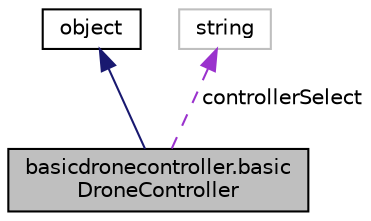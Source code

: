 digraph "basicdronecontroller.basicDroneController"
{
  edge [fontname="Helvetica",fontsize="10",labelfontname="Helvetica",labelfontsize="10"];
  node [fontname="Helvetica",fontsize="10",shape=record];
  Node1 [label="basicdronecontroller.basic\lDroneController",height=0.2,width=0.4,color="black", fillcolor="grey75", style="filled" fontcolor="black"];
  Node2 -> Node1 [dir="back",color="midnightblue",fontsize="10",style="solid"];
  Node2 [label="object",height=0.2,width=0.4,color="black", fillcolor="white", style="filled",URL="$classobject.html"];
  Node3 -> Node1 [dir="back",color="darkorchid3",fontsize="10",style="dashed",label=" controllerSelect" ];
  Node3 [label="string",height=0.2,width=0.4,color="grey75", fillcolor="white", style="filled"];
}
